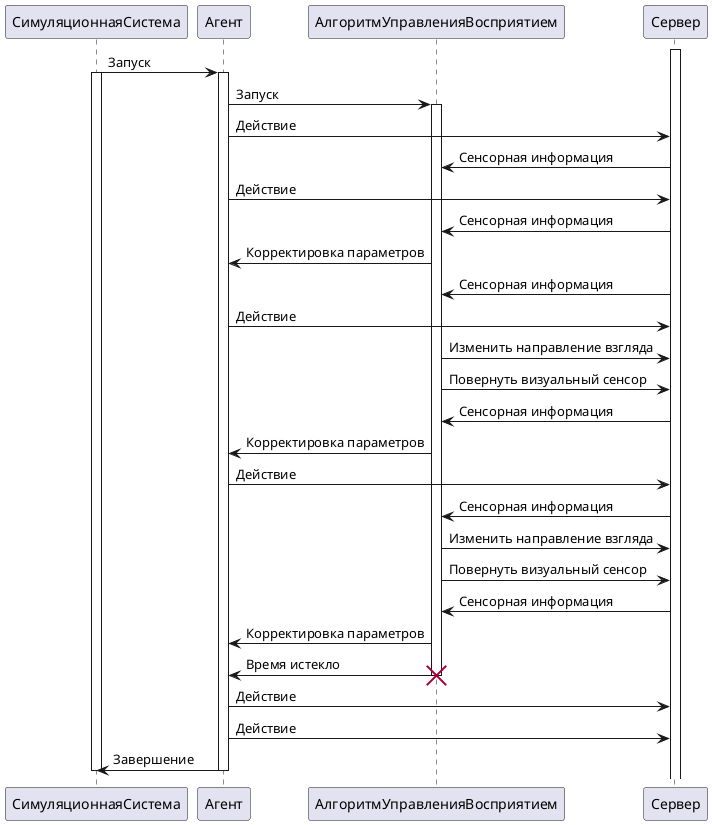 @startuml
participant СимуляционнаяСистема
participant Агент
participant АлгоритмУправленияВосприятием
participant Сервер

activate Сервер

СимуляционнаяСистема -> Агент: Запуск
activate СимуляционнаяСистема

activate Агент

Агент -> АлгоритмУправленияВосприятием: Запуск
activate АлгоритмУправленияВосприятием

Агент -> Сервер: Действие

Сервер -> АлгоритмУправленияВосприятием: Сенсорная информация

Агент -> Сервер: Действие
Сервер -> АлгоритмУправленияВосприятием: Сенсорная информация
АлгоритмУправленияВосприятием -> Агент: Корректировка параметров

Сервер -> АлгоритмУправленияВосприятием: Сенсорная информация

Агент -> Сервер: Действие
АлгоритмУправленияВосприятием -> Сервер: Изменить направление взгляда

АлгоритмУправленияВосприятием -> Сервер: Повернуть визуальный сенсор
Сервер -> АлгоритмУправленияВосприятием: Сенсорная информация
АлгоритмУправленияВосприятием -> Агент: Корректировка параметров
Агент -> Сервер: Действие
Сервер -> АлгоритмУправленияВосприятием: Сенсорная информация

АлгоритмУправленияВосприятием -> Сервер: Изменить направление взгляда
АлгоритмУправленияВосприятием -> Сервер: Повернуть визуальный сенсор
Сервер -> АлгоритмУправленияВосприятием: Сенсорная информация
АлгоритмУправленияВосприятием -> Агент: Корректировка параметров
АлгоритмУправленияВосприятием -> Агент: Время истекло
destroy АлгоритмУправленияВосприятием
Агент -> Сервер: Действие
Агент -> Сервер: Действие
Агент -> СимуляционнаяСистема: Завершение
deactivate Агент

deactivate СимуляционнаяСистема
@enduml
